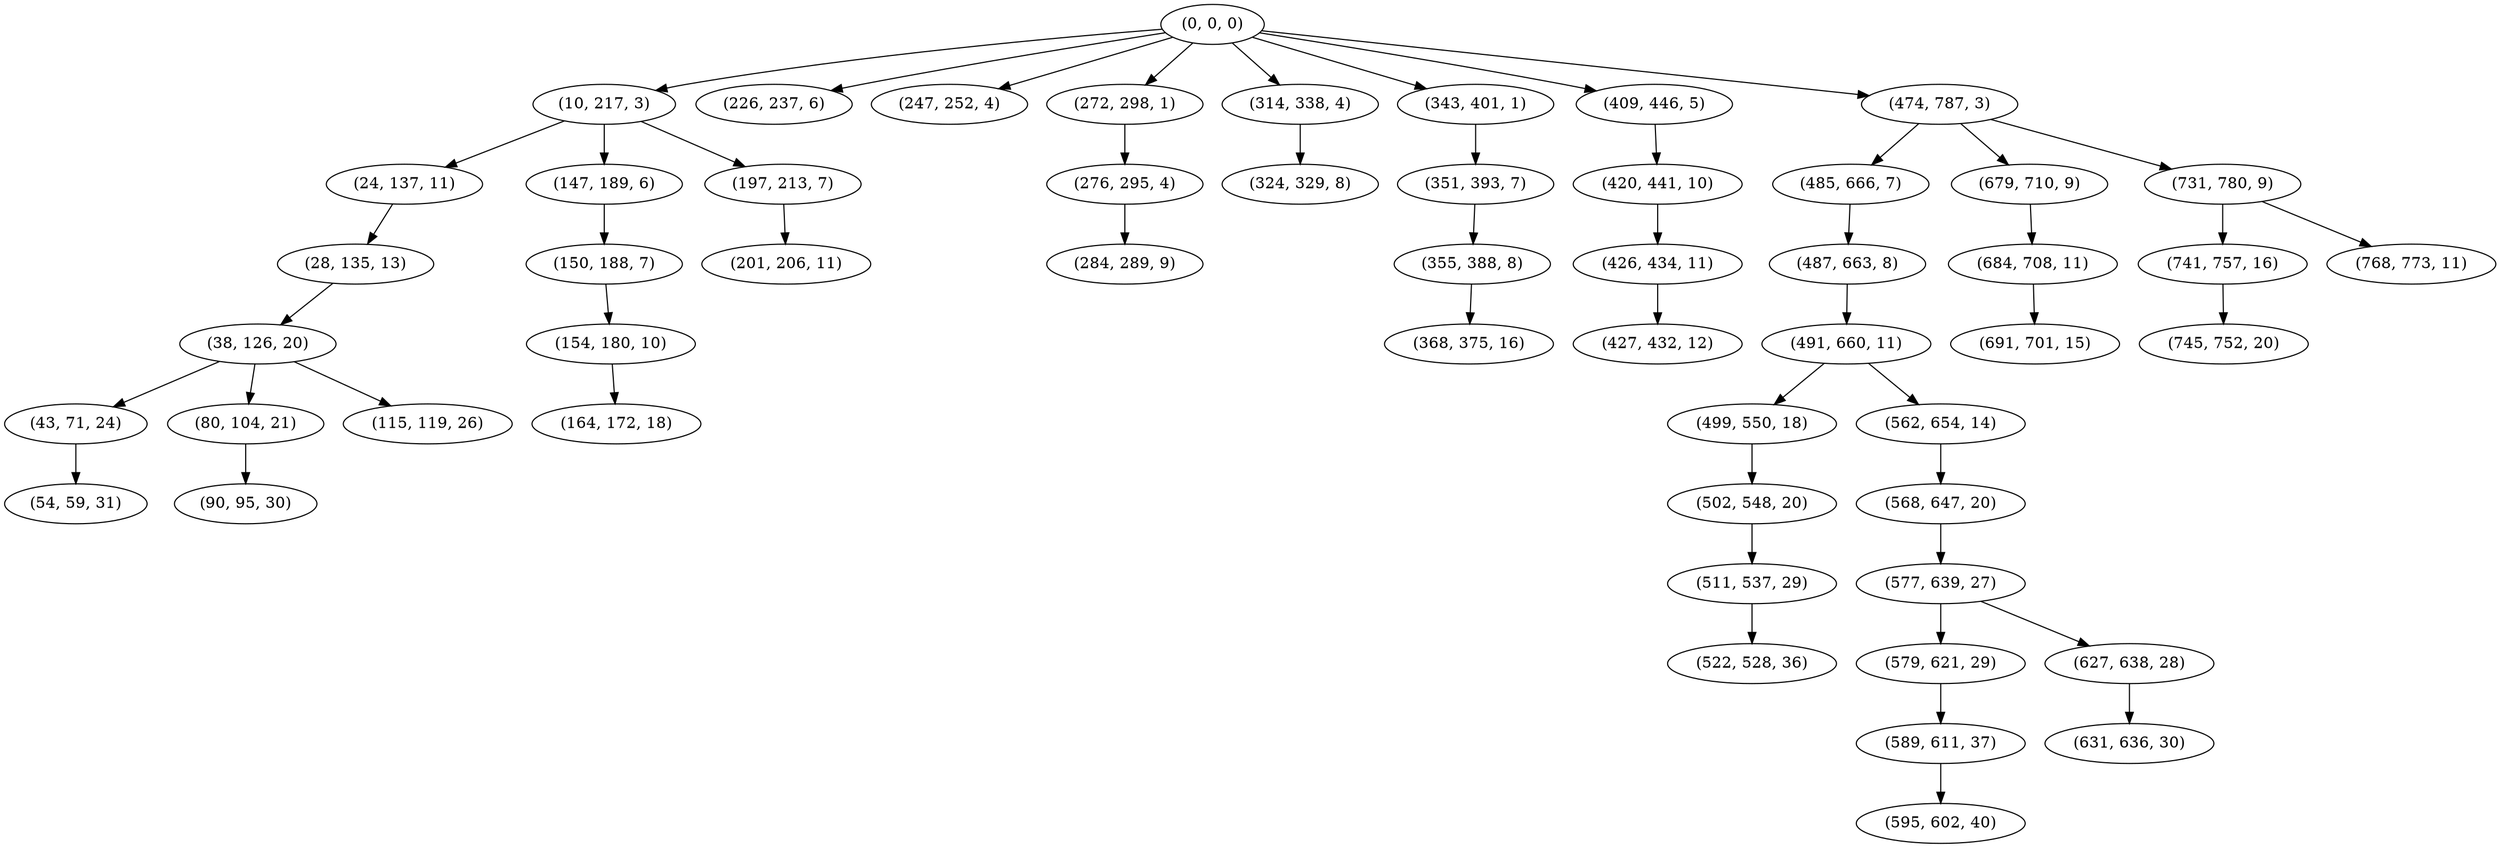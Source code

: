 digraph tree {
    "(0, 0, 0)";
    "(10, 217, 3)";
    "(24, 137, 11)";
    "(28, 135, 13)";
    "(38, 126, 20)";
    "(43, 71, 24)";
    "(54, 59, 31)";
    "(80, 104, 21)";
    "(90, 95, 30)";
    "(115, 119, 26)";
    "(147, 189, 6)";
    "(150, 188, 7)";
    "(154, 180, 10)";
    "(164, 172, 18)";
    "(197, 213, 7)";
    "(201, 206, 11)";
    "(226, 237, 6)";
    "(247, 252, 4)";
    "(272, 298, 1)";
    "(276, 295, 4)";
    "(284, 289, 9)";
    "(314, 338, 4)";
    "(324, 329, 8)";
    "(343, 401, 1)";
    "(351, 393, 7)";
    "(355, 388, 8)";
    "(368, 375, 16)";
    "(409, 446, 5)";
    "(420, 441, 10)";
    "(426, 434, 11)";
    "(427, 432, 12)";
    "(474, 787, 3)";
    "(485, 666, 7)";
    "(487, 663, 8)";
    "(491, 660, 11)";
    "(499, 550, 18)";
    "(502, 548, 20)";
    "(511, 537, 29)";
    "(522, 528, 36)";
    "(562, 654, 14)";
    "(568, 647, 20)";
    "(577, 639, 27)";
    "(579, 621, 29)";
    "(589, 611, 37)";
    "(595, 602, 40)";
    "(627, 638, 28)";
    "(631, 636, 30)";
    "(679, 710, 9)";
    "(684, 708, 11)";
    "(691, 701, 15)";
    "(731, 780, 9)";
    "(741, 757, 16)";
    "(745, 752, 20)";
    "(768, 773, 11)";
    "(0, 0, 0)" -> "(10, 217, 3)";
    "(0, 0, 0)" -> "(226, 237, 6)";
    "(0, 0, 0)" -> "(247, 252, 4)";
    "(0, 0, 0)" -> "(272, 298, 1)";
    "(0, 0, 0)" -> "(314, 338, 4)";
    "(0, 0, 0)" -> "(343, 401, 1)";
    "(0, 0, 0)" -> "(409, 446, 5)";
    "(0, 0, 0)" -> "(474, 787, 3)";
    "(10, 217, 3)" -> "(24, 137, 11)";
    "(10, 217, 3)" -> "(147, 189, 6)";
    "(10, 217, 3)" -> "(197, 213, 7)";
    "(24, 137, 11)" -> "(28, 135, 13)";
    "(28, 135, 13)" -> "(38, 126, 20)";
    "(38, 126, 20)" -> "(43, 71, 24)";
    "(38, 126, 20)" -> "(80, 104, 21)";
    "(38, 126, 20)" -> "(115, 119, 26)";
    "(43, 71, 24)" -> "(54, 59, 31)";
    "(80, 104, 21)" -> "(90, 95, 30)";
    "(147, 189, 6)" -> "(150, 188, 7)";
    "(150, 188, 7)" -> "(154, 180, 10)";
    "(154, 180, 10)" -> "(164, 172, 18)";
    "(197, 213, 7)" -> "(201, 206, 11)";
    "(272, 298, 1)" -> "(276, 295, 4)";
    "(276, 295, 4)" -> "(284, 289, 9)";
    "(314, 338, 4)" -> "(324, 329, 8)";
    "(343, 401, 1)" -> "(351, 393, 7)";
    "(351, 393, 7)" -> "(355, 388, 8)";
    "(355, 388, 8)" -> "(368, 375, 16)";
    "(409, 446, 5)" -> "(420, 441, 10)";
    "(420, 441, 10)" -> "(426, 434, 11)";
    "(426, 434, 11)" -> "(427, 432, 12)";
    "(474, 787, 3)" -> "(485, 666, 7)";
    "(474, 787, 3)" -> "(679, 710, 9)";
    "(474, 787, 3)" -> "(731, 780, 9)";
    "(485, 666, 7)" -> "(487, 663, 8)";
    "(487, 663, 8)" -> "(491, 660, 11)";
    "(491, 660, 11)" -> "(499, 550, 18)";
    "(491, 660, 11)" -> "(562, 654, 14)";
    "(499, 550, 18)" -> "(502, 548, 20)";
    "(502, 548, 20)" -> "(511, 537, 29)";
    "(511, 537, 29)" -> "(522, 528, 36)";
    "(562, 654, 14)" -> "(568, 647, 20)";
    "(568, 647, 20)" -> "(577, 639, 27)";
    "(577, 639, 27)" -> "(579, 621, 29)";
    "(577, 639, 27)" -> "(627, 638, 28)";
    "(579, 621, 29)" -> "(589, 611, 37)";
    "(589, 611, 37)" -> "(595, 602, 40)";
    "(627, 638, 28)" -> "(631, 636, 30)";
    "(679, 710, 9)" -> "(684, 708, 11)";
    "(684, 708, 11)" -> "(691, 701, 15)";
    "(731, 780, 9)" -> "(741, 757, 16)";
    "(731, 780, 9)" -> "(768, 773, 11)";
    "(741, 757, 16)" -> "(745, 752, 20)";
}
